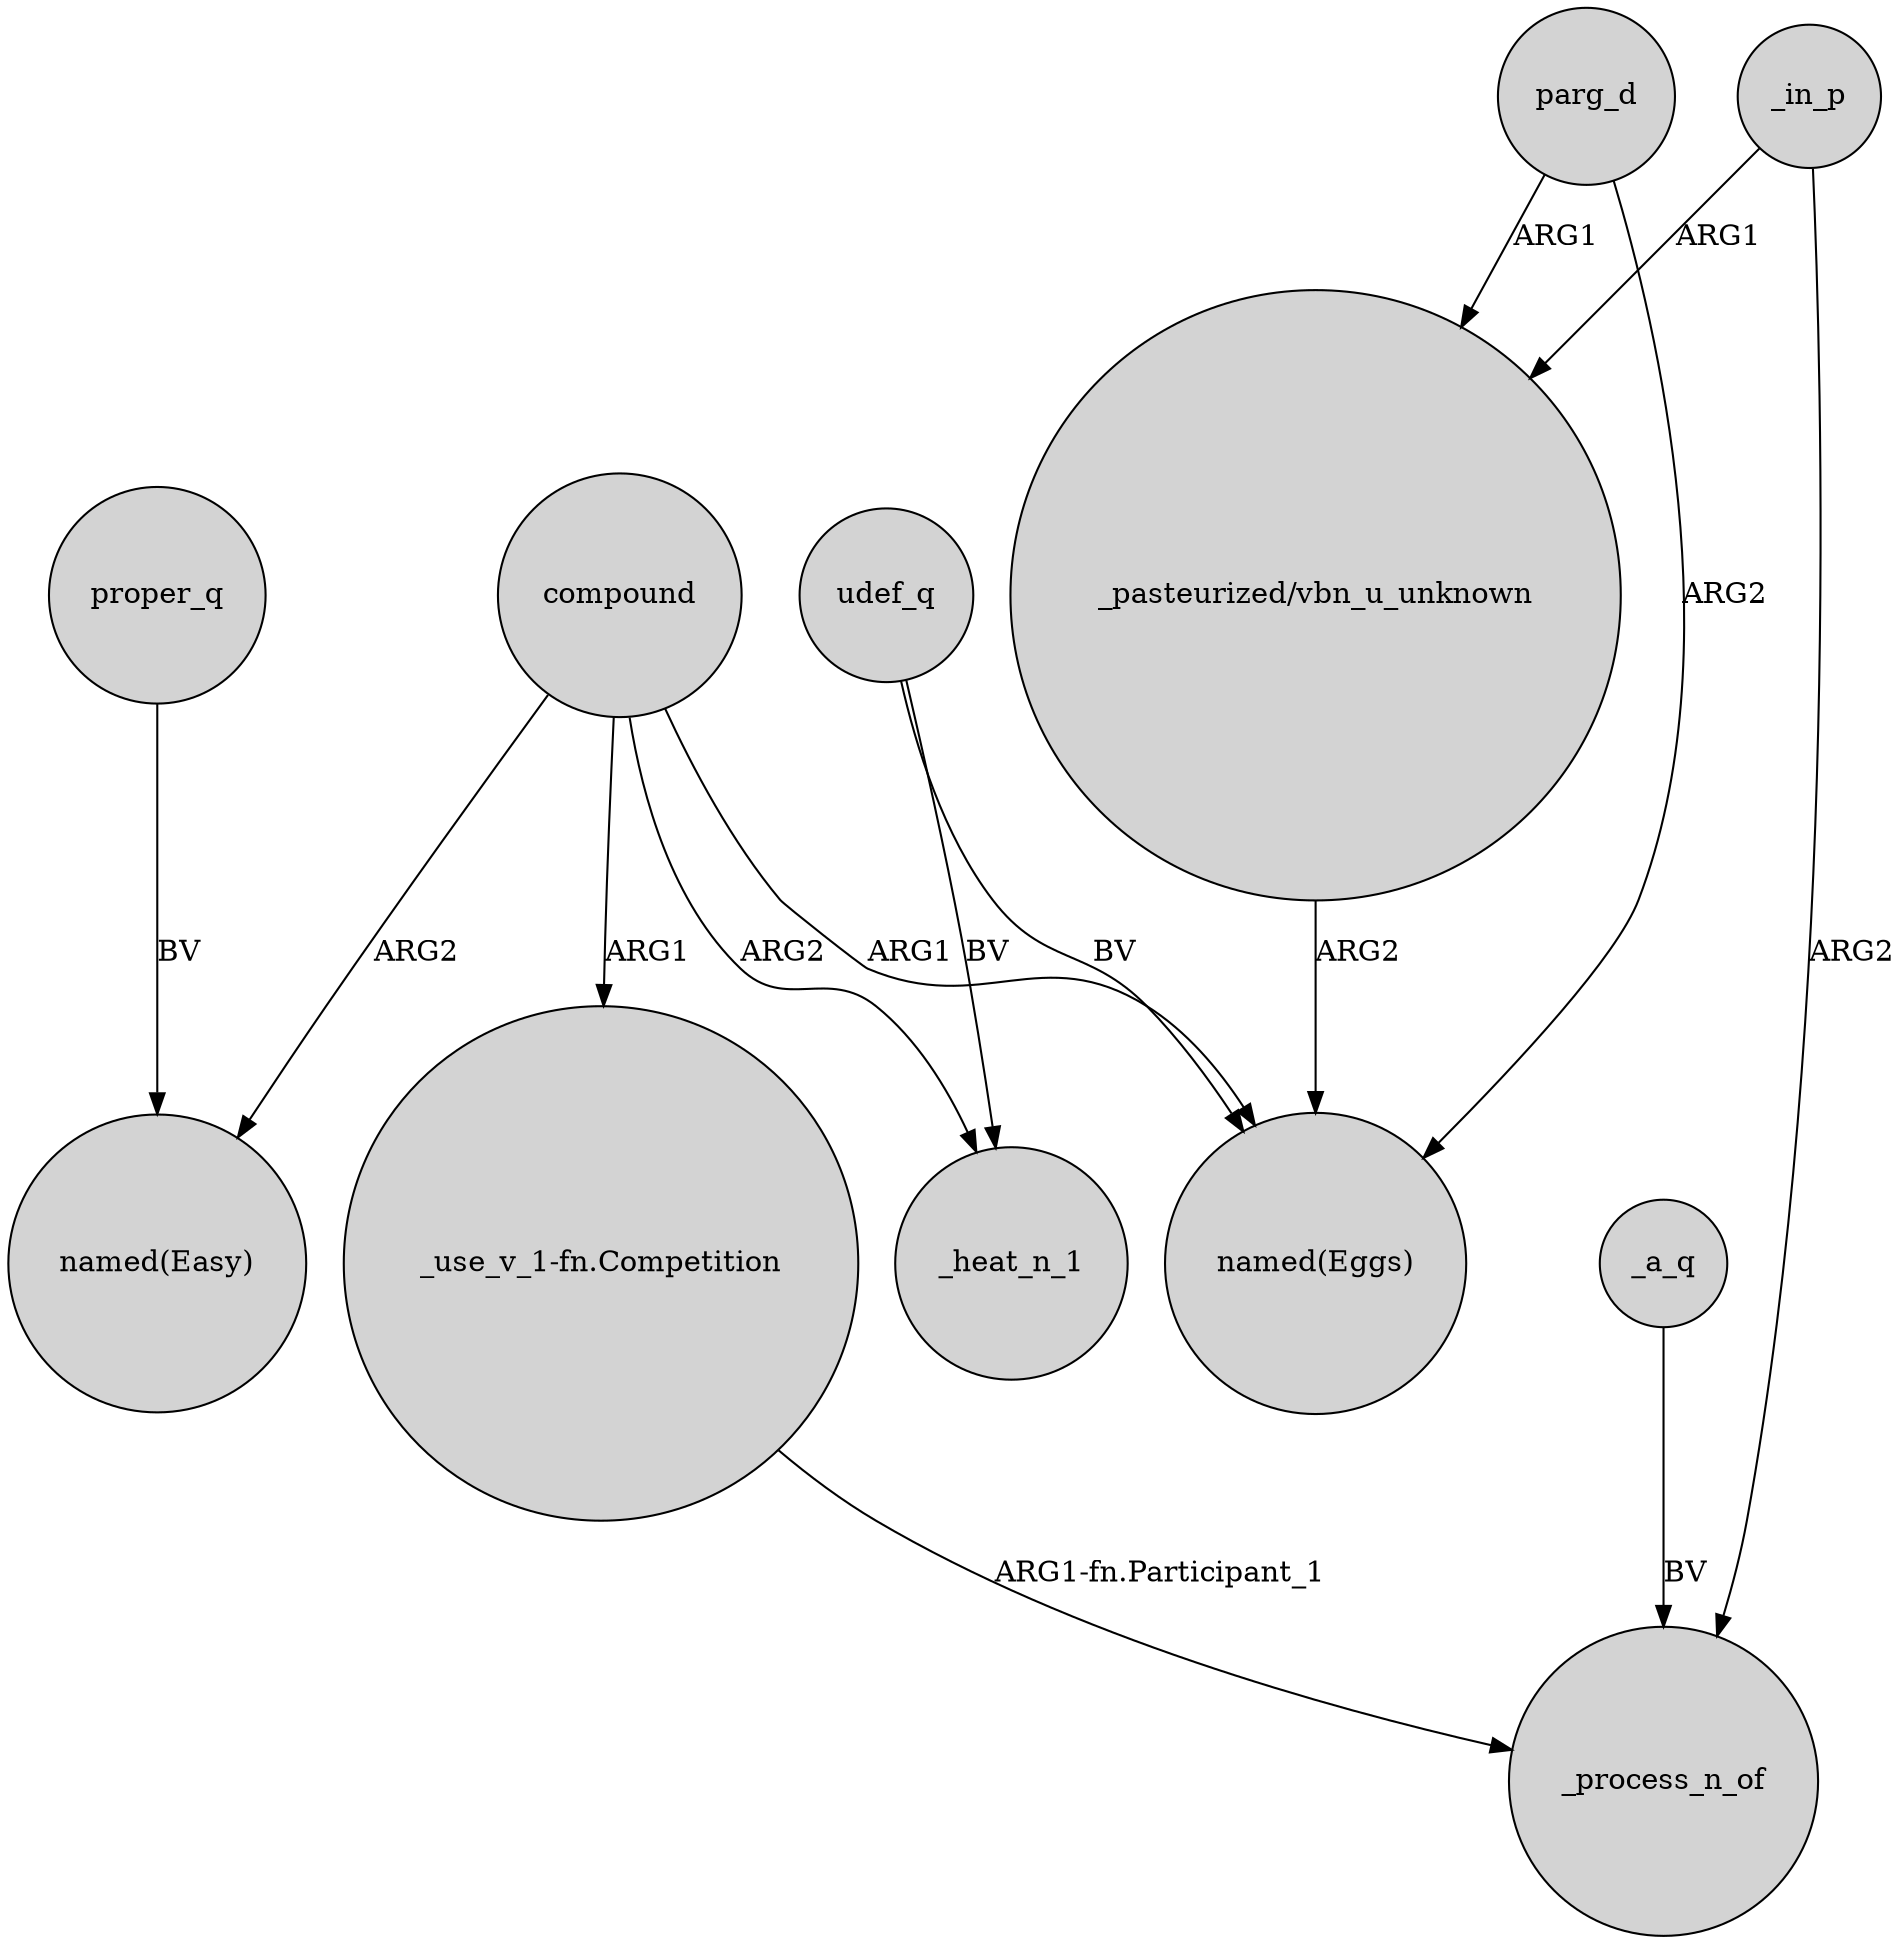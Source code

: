 digraph {
	node [shape=circle style=filled]
	udef_q -> _heat_n_1 [label=BV]
	parg_d -> "_pasteurized/vbn_u_unknown" [label=ARG1]
	"_use_v_1-fn.Competition" -> _process_n_of [label="ARG1-fn.Participant_1"]
	_a_q -> _process_n_of [label=BV]
	compound -> _heat_n_1 [label=ARG2]
	udef_q -> "named(Eggs)" [label=BV]
	compound -> "named(Easy)" [label=ARG2]
	compound -> "_use_v_1-fn.Competition" [label=ARG1]
	_in_p -> _process_n_of [label=ARG2]
	_in_p -> "_pasteurized/vbn_u_unknown" [label=ARG1]
	compound -> "named(Eggs)" [label=ARG1]
	parg_d -> "named(Eggs)" [label=ARG2]
	proper_q -> "named(Easy)" [label=BV]
	"_pasteurized/vbn_u_unknown" -> "named(Eggs)" [label=ARG2]
}
